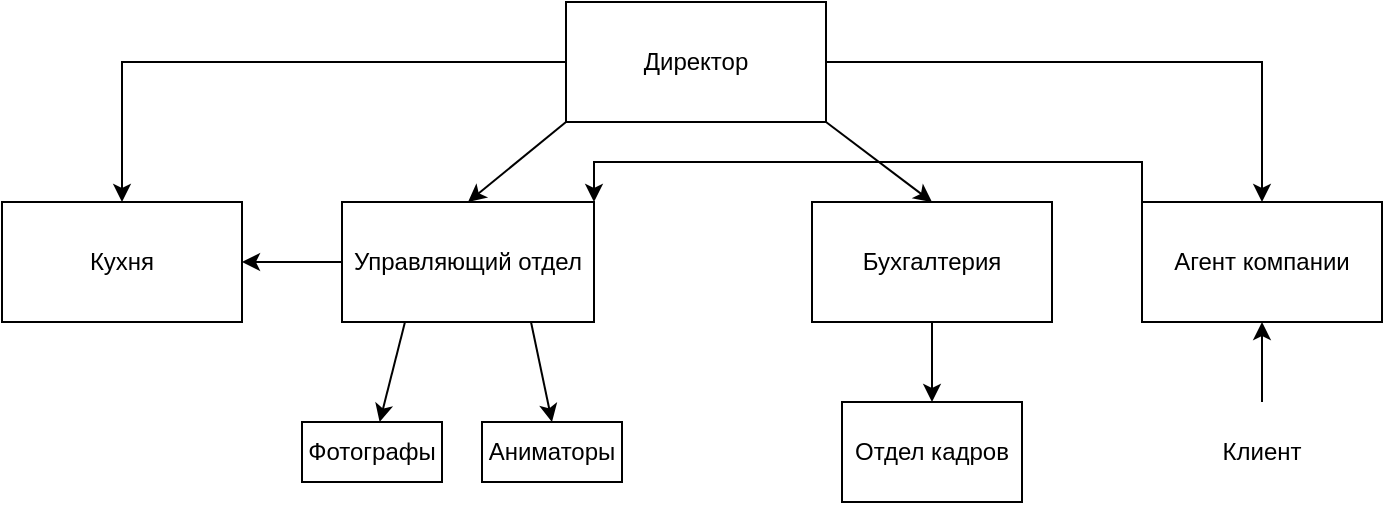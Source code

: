 <mxfile version="21.7.4" type="github">
  <diagram name="Страница — 1" id="i_0f-ELRC_t8fX2p_M9A">
    <mxGraphModel dx="1955" dy="1059" grid="0" gridSize="10" guides="1" tooltips="1" connect="1" arrows="1" fold="1" page="0" pageScale="1" pageWidth="827" pageHeight="1169" math="0" shadow="0">
      <root>
        <mxCell id="0" />
        <mxCell id="1" parent="0" />
        <mxCell id="_c88zIwexOIIFGAXIhxc-9" style="edgeStyle=orthogonalEdgeStyle;orthogonalLoop=1;jettySize=auto;html=1;exitX=0;exitY=0.5;exitDx=0;exitDy=0;entryX=0.5;entryY=0;entryDx=0;entryDy=0;rounded=0;" edge="1" parent="1" source="_c88zIwexOIIFGAXIhxc-1" target="_c88zIwexOIIFGAXIhxc-7">
          <mxGeometry relative="1" as="geometry" />
        </mxCell>
        <mxCell id="_c88zIwexOIIFGAXIhxc-13" style="orthogonalLoop=1;jettySize=auto;html=1;exitX=1;exitY=1;exitDx=0;exitDy=0;entryX=0.5;entryY=0;entryDx=0;entryDy=0;rounded=0;" edge="1" parent="1" source="_c88zIwexOIIFGAXIhxc-1" target="_c88zIwexOIIFGAXIhxc-2">
          <mxGeometry relative="1" as="geometry" />
        </mxCell>
        <mxCell id="_c88zIwexOIIFGAXIhxc-14" style="edgeStyle=orthogonalEdgeStyle;orthogonalLoop=1;jettySize=auto;html=1;exitX=1;exitY=0.5;exitDx=0;exitDy=0;entryX=0.5;entryY=0;entryDx=0;entryDy=0;rounded=0;" edge="1" parent="1" source="_c88zIwexOIIFGAXIhxc-1" target="_c88zIwexOIIFGAXIhxc-3">
          <mxGeometry relative="1" as="geometry" />
        </mxCell>
        <mxCell id="_c88zIwexOIIFGAXIhxc-22" style="orthogonalLoop=1;jettySize=auto;html=1;exitX=0;exitY=1;exitDx=0;exitDy=0;entryX=0.5;entryY=0;entryDx=0;entryDy=0;rounded=0;" edge="1" parent="1" source="_c88zIwexOIIFGAXIhxc-1" target="_c88zIwexOIIFGAXIhxc-5">
          <mxGeometry relative="1" as="geometry" />
        </mxCell>
        <mxCell id="_c88zIwexOIIFGAXIhxc-1" value="Директор" style="rounded=0;whiteSpace=wrap;html=1;" vertex="1" parent="1">
          <mxGeometry x="-148" y="-260" width="130" height="60" as="geometry" />
        </mxCell>
        <mxCell id="_c88zIwexOIIFGAXIhxc-16" style="orthogonalLoop=1;jettySize=auto;html=1;exitX=0.5;exitY=1;exitDx=0;exitDy=0;entryX=0.5;entryY=0;entryDx=0;entryDy=0;rounded=0;" edge="1" parent="1" source="_c88zIwexOIIFGAXIhxc-2" target="_c88zIwexOIIFGAXIhxc-15">
          <mxGeometry relative="1" as="geometry" />
        </mxCell>
        <mxCell id="_c88zIwexOIIFGAXIhxc-2" value="Бухгалтерия" style="rounded=0;whiteSpace=wrap;html=1;" vertex="1" parent="1">
          <mxGeometry x="-25" y="-160" width="120" height="60" as="geometry" />
        </mxCell>
        <mxCell id="_c88zIwexOIIFGAXIhxc-24" style="edgeStyle=orthogonalEdgeStyle;orthogonalLoop=1;jettySize=auto;html=1;exitX=0;exitY=0;exitDx=0;exitDy=0;entryX=1;entryY=0;entryDx=0;entryDy=0;rounded=0;" edge="1" parent="1" source="_c88zIwexOIIFGAXIhxc-3" target="_c88zIwexOIIFGAXIhxc-5">
          <mxGeometry relative="1" as="geometry" />
        </mxCell>
        <mxCell id="_c88zIwexOIIFGAXIhxc-3" value="Агент компании" style="rounded=0;whiteSpace=wrap;html=1;" vertex="1" parent="1">
          <mxGeometry x="140" y="-160" width="120" height="60" as="geometry" />
        </mxCell>
        <mxCell id="_c88zIwexOIIFGAXIhxc-31" style="edgeStyle=orthogonalEdgeStyle;orthogonalLoop=1;jettySize=auto;html=1;exitX=0.5;exitY=0;exitDx=0;exitDy=0;entryX=0.5;entryY=1;entryDx=0;entryDy=0;" edge="1" parent="1" source="_c88zIwexOIIFGAXIhxc-4" target="_c88zIwexOIIFGAXIhxc-3">
          <mxGeometry relative="1" as="geometry" />
        </mxCell>
        <mxCell id="_c88zIwexOIIFGAXIhxc-4" value="Клиент" style="text;html=1;strokeColor=none;fillColor=none;align=center;verticalAlign=middle;whiteSpace=wrap;rounded=0;" vertex="1" parent="1">
          <mxGeometry x="160" y="-60" width="80" height="50" as="geometry" />
        </mxCell>
        <mxCell id="_c88zIwexOIIFGAXIhxc-20" style="orthogonalLoop=1;jettySize=auto;html=1;exitX=0.25;exitY=1;exitDx=0;exitDy=0;rounded=0;" edge="1" parent="1" source="_c88zIwexOIIFGAXIhxc-5" target="_c88zIwexOIIFGAXIhxc-18">
          <mxGeometry relative="1" as="geometry" />
        </mxCell>
        <mxCell id="_c88zIwexOIIFGAXIhxc-21" style="orthogonalLoop=1;jettySize=auto;html=1;exitX=0.75;exitY=1;exitDx=0;exitDy=0;entryX=0.5;entryY=0;entryDx=0;entryDy=0;rounded=0;" edge="1" parent="1" source="_c88zIwexOIIFGAXIhxc-5" target="_c88zIwexOIIFGAXIhxc-19">
          <mxGeometry relative="1" as="geometry" />
        </mxCell>
        <mxCell id="_c88zIwexOIIFGAXIhxc-30" style="edgeStyle=orthogonalEdgeStyle;orthogonalLoop=1;jettySize=auto;html=1;exitX=0;exitY=0.5;exitDx=0;exitDy=0;entryX=1;entryY=0.5;entryDx=0;entryDy=0;" edge="1" parent="1" source="_c88zIwexOIIFGAXIhxc-5" target="_c88zIwexOIIFGAXIhxc-7">
          <mxGeometry relative="1" as="geometry" />
        </mxCell>
        <mxCell id="_c88zIwexOIIFGAXIhxc-5" value="Управляющий отдел" style="rounded=0;whiteSpace=wrap;html=1;" vertex="1" parent="1">
          <mxGeometry x="-260" y="-160" width="126" height="60" as="geometry" />
        </mxCell>
        <mxCell id="_c88zIwexOIIFGAXIhxc-7" value="Кухня" style="rounded=0;whiteSpace=wrap;html=1;" vertex="1" parent="1">
          <mxGeometry x="-430" y="-160" width="120" height="60" as="geometry" />
        </mxCell>
        <mxCell id="_c88zIwexOIIFGAXIhxc-15" value="Отдел кадров" style="rounded=0;whiteSpace=wrap;html=1;" vertex="1" parent="1">
          <mxGeometry x="-10" y="-60" width="90" height="50" as="geometry" />
        </mxCell>
        <mxCell id="_c88zIwexOIIFGAXIhxc-18" value="Фотографы" style="rounded=0;whiteSpace=wrap;html=1;" vertex="1" parent="1">
          <mxGeometry x="-280" y="-50" width="70" height="30" as="geometry" />
        </mxCell>
        <mxCell id="_c88zIwexOIIFGAXIhxc-19" value="Аниматоры" style="rounded=0;whiteSpace=wrap;html=1;" vertex="1" parent="1">
          <mxGeometry x="-190" y="-50" width="70" height="30" as="geometry" />
        </mxCell>
      </root>
    </mxGraphModel>
  </diagram>
</mxfile>
